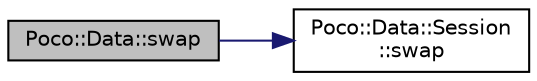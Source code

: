 digraph "Poco::Data::swap"
{
 // LATEX_PDF_SIZE
  edge [fontname="Helvetica",fontsize="10",labelfontname="Helvetica",labelfontsize="10"];
  node [fontname="Helvetica",fontsize="10",shape=record];
  rankdir="LR";
  Node1 [label="Poco::Data::swap",height=0.2,width=0.4,color="black", fillcolor="grey75", style="filled", fontcolor="black",tooltip=" "];
  Node1 -> Node2 [color="midnightblue",fontsize="10",style="solid",fontname="Helvetica"];
  Node2 [label="Poco::Data::Session\l::swap",height=0.2,width=0.4,color="black", fillcolor="white", style="filled",URL="$classPoco_1_1Data_1_1Session.html#a5affa05bf04123d9f08f46d5e33f5826",tooltip="Destroys the Session."];
}
